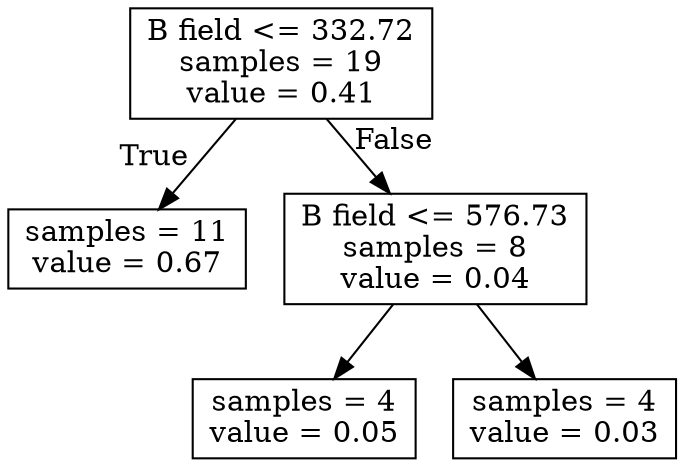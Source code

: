 digraph Tree {
node [shape=box] ;
0 [label="B field <= 332.72\nsamples = 19\nvalue = 0.41"] ;
1 [label="samples = 11\nvalue = 0.67"] ;
0 -> 1 [labeldistance=2.5, labelangle=45, headlabel="True"] ;
2 [label="B field <= 576.73\nsamples = 8\nvalue = 0.04"] ;
0 -> 2 [labeldistance=2.5, labelangle=-45, headlabel="False"] ;
3 [label="samples = 4\nvalue = 0.05"] ;
2 -> 3 ;
4 [label="samples = 4\nvalue = 0.03"] ;
2 -> 4 ;
}
